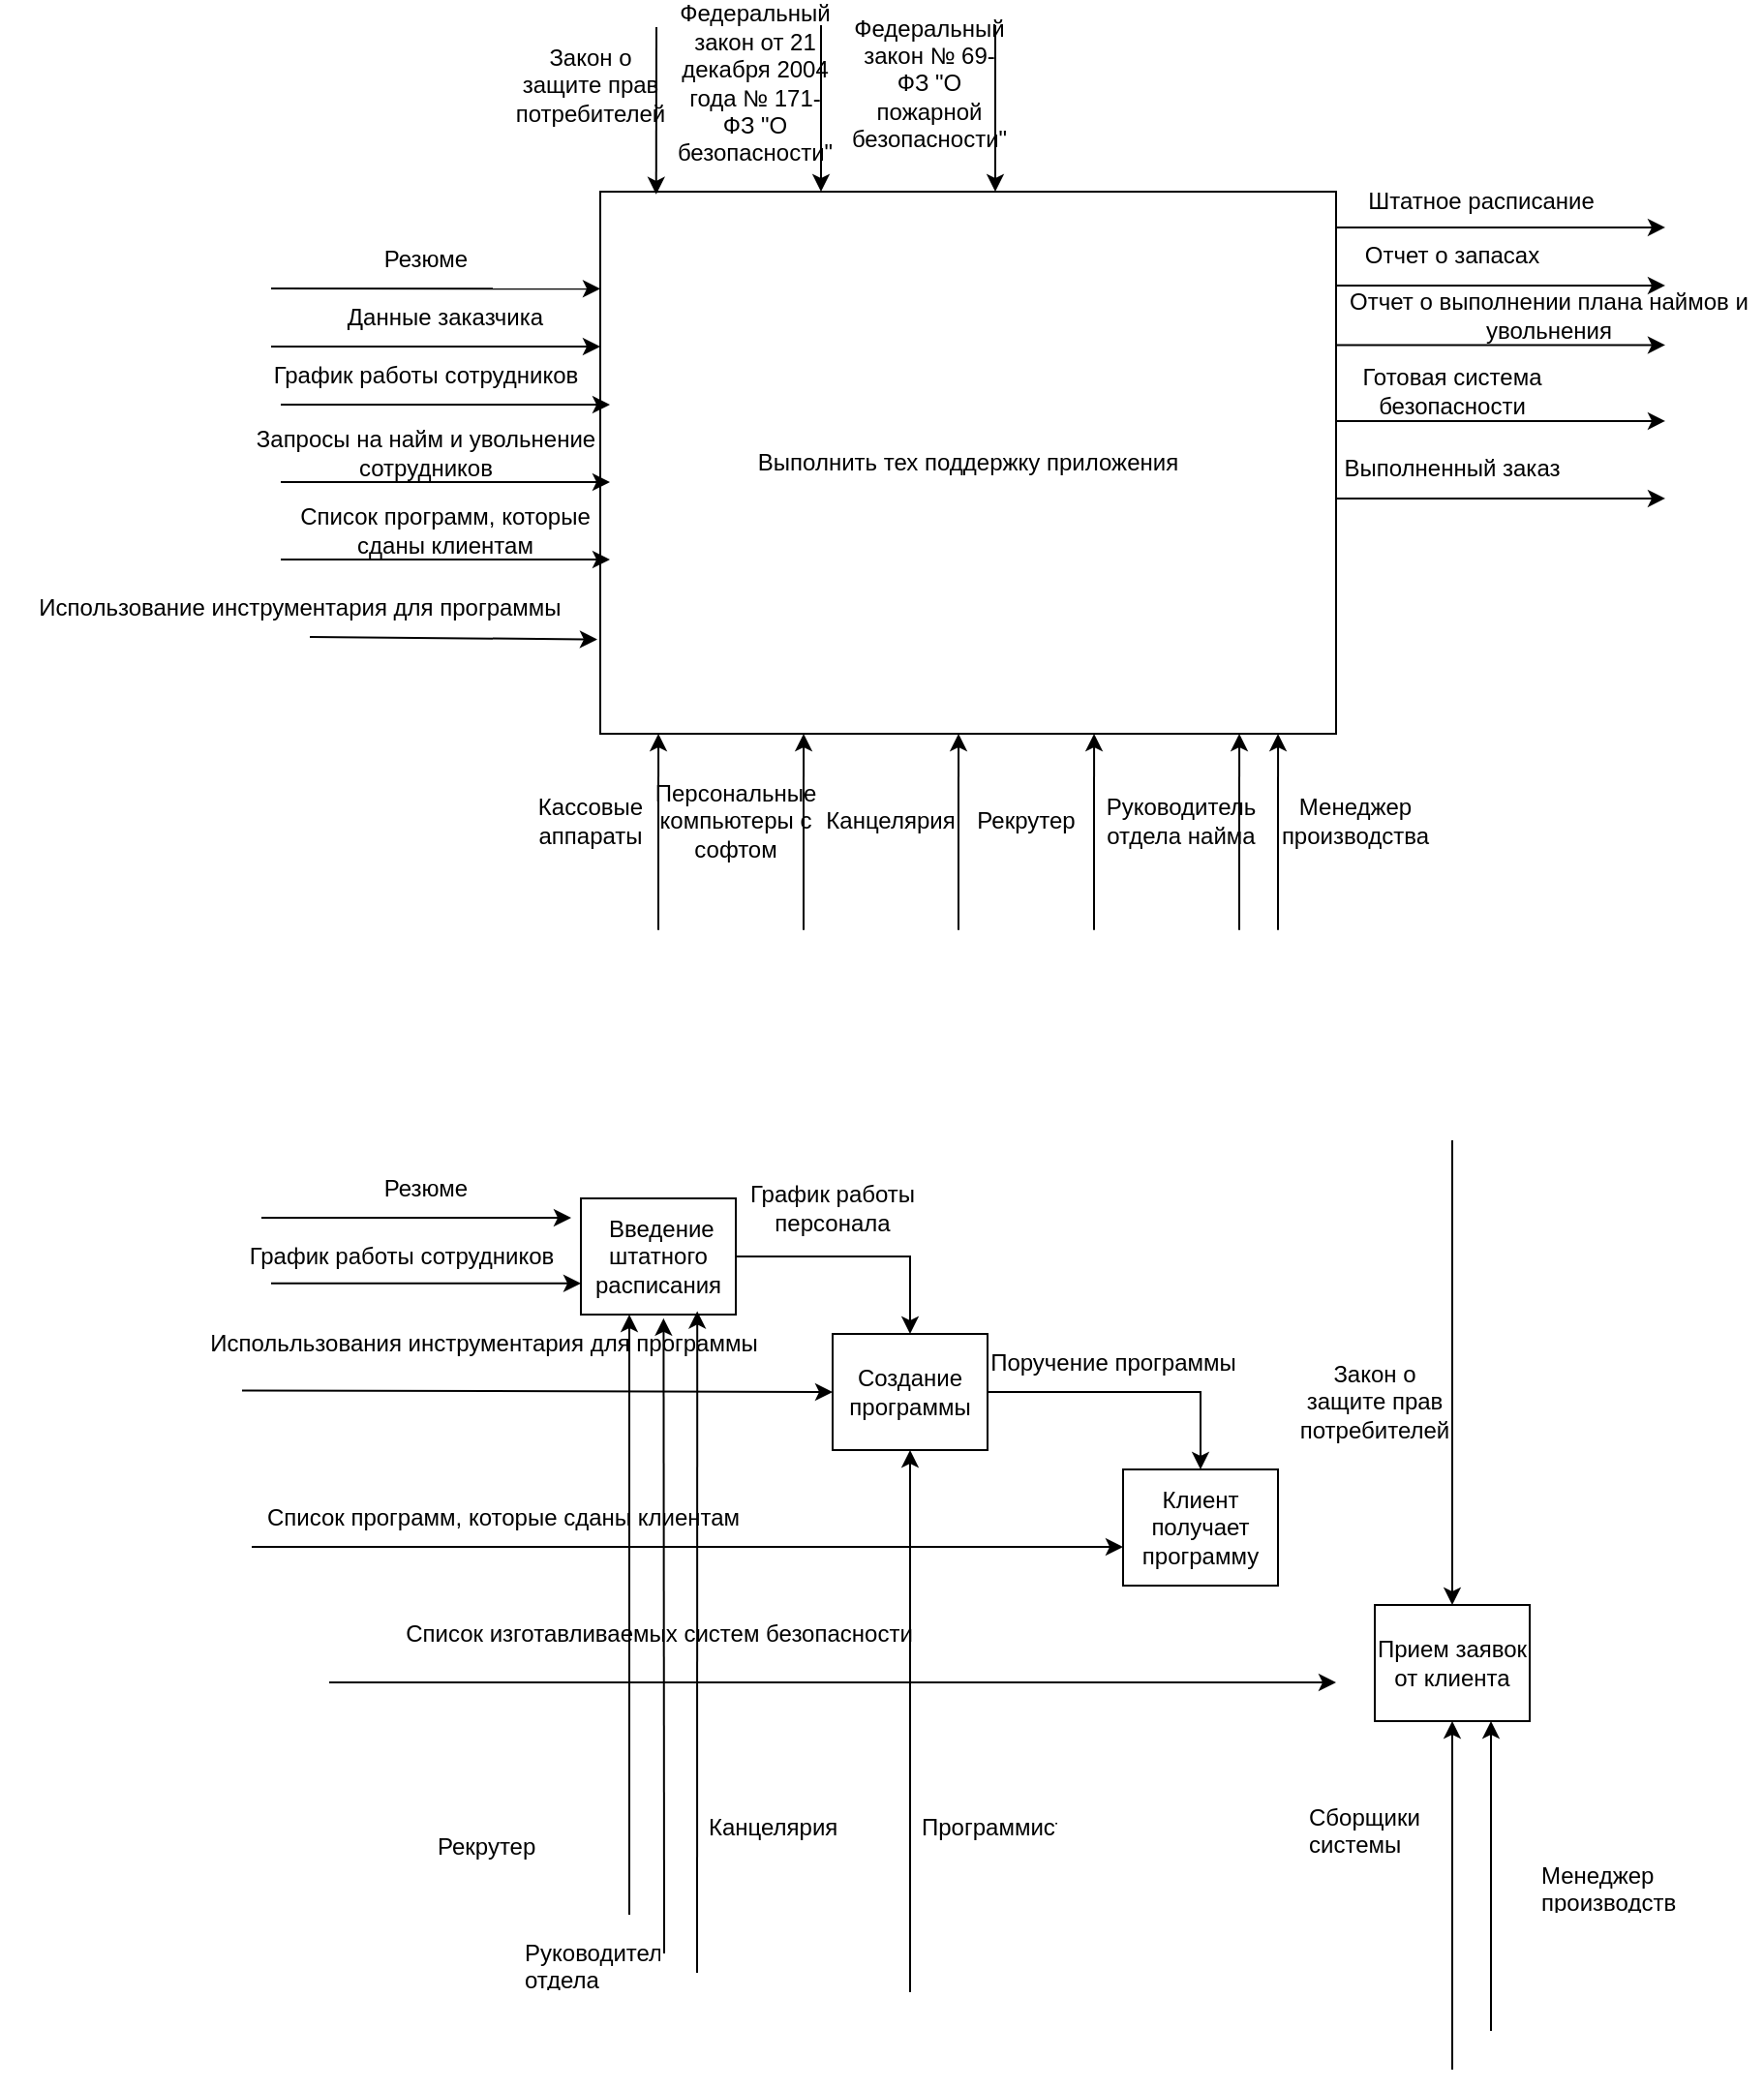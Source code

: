 <mxfile version="25.0.3">
  <diagram name="Страница — 1" id="GYlftogd8RWcX7cuBhf7">
    <mxGraphModel dx="1167" dy="1238" grid="1" gridSize="10" guides="1" tooltips="1" connect="1" arrows="1" fold="1" page="1" pageScale="1" pageWidth="2339" pageHeight="3300" math="0" shadow="0">
      <root>
        <mxCell id="0" />
        <mxCell id="1" parent="0" />
        <mxCell id="zGSG1q1wgHWk56YbzfQJ-1" value="Выполнить тех поддержку приложения" style="rounded=0;whiteSpace=wrap;html=1;" vertex="1" parent="1">
          <mxGeometry x="470" y="190" width="380" height="280" as="geometry" />
        </mxCell>
        <mxCell id="zGSG1q1wgHWk56YbzfQJ-2" value="" style="endArrow=classic;html=1;rounded=0;entryX=0;entryY=0.179;entryDx=0;entryDy=0;entryPerimeter=0;" edge="1" parent="1" target="zGSG1q1wgHWk56YbzfQJ-1">
          <mxGeometry width="50" height="50" relative="1" as="geometry">
            <mxPoint x="300" y="240" as="sourcePoint" />
            <mxPoint x="350" y="280" as="targetPoint" />
          </mxGeometry>
        </mxCell>
        <mxCell id="zGSG1q1wgHWk56YbzfQJ-3" value="Резюме" style="text;html=1;align=center;verticalAlign=middle;whiteSpace=wrap;rounded=0;" vertex="1" parent="1">
          <mxGeometry x="350" y="210" width="60" height="30" as="geometry" />
        </mxCell>
        <mxCell id="zGSG1q1wgHWk56YbzfQJ-4" value="Данные заказчика" style="text;html=1;align=center;verticalAlign=middle;whiteSpace=wrap;rounded=0;" vertex="1" parent="1">
          <mxGeometry x="330" y="240" width="120" height="30" as="geometry" />
        </mxCell>
        <mxCell id="zGSG1q1wgHWk56YbzfQJ-5" value="" style="endArrow=classic;html=1;rounded=0;entryX=0;entryY=0.179;entryDx=0;entryDy=0;entryPerimeter=0;" edge="1" parent="1">
          <mxGeometry width="50" height="50" relative="1" as="geometry">
            <mxPoint x="300" y="270" as="sourcePoint" />
            <mxPoint x="470" y="270" as="targetPoint" />
          </mxGeometry>
        </mxCell>
        <mxCell id="zGSG1q1wgHWk56YbzfQJ-6" value="График работы сотрудников" style="text;html=1;align=center;verticalAlign=middle;whiteSpace=wrap;rounded=0;" vertex="1" parent="1">
          <mxGeometry x="300" y="270" width="160" height="30" as="geometry" />
        </mxCell>
        <mxCell id="zGSG1q1wgHWk56YbzfQJ-7" value="" style="endArrow=classic;html=1;rounded=0;entryX=0;entryY=0.179;entryDx=0;entryDy=0;entryPerimeter=0;" edge="1" parent="1">
          <mxGeometry width="50" height="50" relative="1" as="geometry">
            <mxPoint x="305" y="300" as="sourcePoint" />
            <mxPoint x="475" y="300" as="targetPoint" />
          </mxGeometry>
        </mxCell>
        <mxCell id="zGSG1q1wgHWk56YbzfQJ-9" value="" style="endArrow=classic;html=1;rounded=0;entryX=0;entryY=0.179;entryDx=0;entryDy=0;entryPerimeter=0;" edge="1" parent="1">
          <mxGeometry width="50" height="50" relative="1" as="geometry">
            <mxPoint x="305" y="340" as="sourcePoint" />
            <mxPoint x="475" y="340" as="targetPoint" />
          </mxGeometry>
        </mxCell>
        <mxCell id="zGSG1q1wgHWk56YbzfQJ-10" value="Запросы на найм и увольнение сотрудников" style="text;html=1;align=center;verticalAlign=middle;whiteSpace=wrap;rounded=0;" vertex="1" parent="1">
          <mxGeometry x="265" y="310" width="230" height="30" as="geometry" />
        </mxCell>
        <mxCell id="zGSG1q1wgHWk56YbzfQJ-14" value="" style="endArrow=classic;html=1;rounded=0;entryX=0;entryY=0.179;entryDx=0;entryDy=0;entryPerimeter=0;" edge="1" parent="1">
          <mxGeometry width="50" height="50" relative="1" as="geometry">
            <mxPoint x="305" y="380" as="sourcePoint" />
            <mxPoint x="475" y="380" as="targetPoint" />
          </mxGeometry>
        </mxCell>
        <mxCell id="zGSG1q1wgHWk56YbzfQJ-15" value="Список программ, которые сданы клиентам" style="text;html=1;align=center;verticalAlign=middle;whiteSpace=wrap;rounded=0;" vertex="1" parent="1">
          <mxGeometry x="295" y="350" width="190" height="30" as="geometry" />
        </mxCell>
        <mxCell id="zGSG1q1wgHWk56YbzfQJ-16" value="" style="endArrow=classic;html=1;rounded=0;entryX=0.076;entryY=0.005;entryDx=0;entryDy=0;entryPerimeter=0;" edge="1" parent="1" target="zGSG1q1wgHWk56YbzfQJ-1">
          <mxGeometry width="50" height="50" relative="1" as="geometry">
            <mxPoint x="499" y="105" as="sourcePoint" />
            <mxPoint x="542.94" y="168.6" as="targetPoint" />
          </mxGeometry>
        </mxCell>
        <mxCell id="zGSG1q1wgHWk56YbzfQJ-17" value="Закон о защите прав потребителей" style="text;html=1;align=center;verticalAlign=middle;whiteSpace=wrap;rounded=0;" vertex="1" parent="1">
          <mxGeometry x="435" y="110" width="60" height="50" as="geometry" />
        </mxCell>
        <mxCell id="zGSG1q1wgHWk56YbzfQJ-18" value="" style="endArrow=classic;html=1;rounded=0;entryX=0.076;entryY=0.005;entryDx=0;entryDy=0;entryPerimeter=0;" edge="1" parent="1">
          <mxGeometry width="50" height="50" relative="1" as="geometry">
            <mxPoint x="584" y="104" as="sourcePoint" />
            <mxPoint x="584" y="190" as="targetPoint" />
          </mxGeometry>
        </mxCell>
        <mxCell id="zGSG1q1wgHWk56YbzfQJ-19" value="Федеральный закон от 21 декабря 2004 года № 171-ФЗ &quot;О безопасности&quot;" style="text;html=1;align=center;verticalAlign=middle;whiteSpace=wrap;rounded=0;" vertex="1" parent="1">
          <mxGeometry x="520" y="109" width="60" height="50" as="geometry" />
        </mxCell>
        <mxCell id="zGSG1q1wgHWk56YbzfQJ-20" value="" style="endArrow=classic;html=1;rounded=0;entryX=0.076;entryY=0.005;entryDx=0;entryDy=0;entryPerimeter=0;" edge="1" parent="1">
          <mxGeometry width="50" height="50" relative="1" as="geometry">
            <mxPoint x="674" y="104" as="sourcePoint" />
            <mxPoint x="674" y="190" as="targetPoint" />
          </mxGeometry>
        </mxCell>
        <mxCell id="zGSG1q1wgHWk56YbzfQJ-21" value="Федеральный закон № 69-ФЗ &quot;О пожарной безопасности&quot;" style="text;html=1;align=center;verticalAlign=middle;whiteSpace=wrap;rounded=0;" vertex="1" parent="1">
          <mxGeometry x="610" y="109" width="60" height="50" as="geometry" />
        </mxCell>
        <mxCell id="zGSG1q1wgHWk56YbzfQJ-22" value="" style="endArrow=classic;html=1;rounded=0;entryX=0.179;entryY=0.995;entryDx=0;entryDy=0;entryPerimeter=0;" edge="1" parent="1">
          <mxGeometry width="50" height="50" relative="1" as="geometry">
            <mxPoint x="500" y="571.4" as="sourcePoint" />
            <mxPoint x="500.02" y="470.0" as="targetPoint" />
          </mxGeometry>
        </mxCell>
        <mxCell id="zGSG1q1wgHWk56YbzfQJ-23" value="Кассовые аппараты" style="text;html=1;align=center;verticalAlign=middle;whiteSpace=wrap;rounded=0;" vertex="1" parent="1">
          <mxGeometry x="435" y="500" width="60" height="30" as="geometry" />
        </mxCell>
        <mxCell id="zGSG1q1wgHWk56YbzfQJ-24" value="" style="endArrow=classic;html=1;rounded=0;entryX=0.179;entryY=0.995;entryDx=0;entryDy=0;entryPerimeter=0;" edge="1" parent="1">
          <mxGeometry width="50" height="50" relative="1" as="geometry">
            <mxPoint x="575" y="571.4" as="sourcePoint" />
            <mxPoint x="575.02" y="470.0" as="targetPoint" />
          </mxGeometry>
        </mxCell>
        <mxCell id="zGSG1q1wgHWk56YbzfQJ-25" value="Персональные компьютеры с софтом" style="text;html=1;align=center;verticalAlign=middle;whiteSpace=wrap;rounded=0;" vertex="1" parent="1">
          <mxGeometry x="510" y="500" width="60" height="30" as="geometry" />
        </mxCell>
        <mxCell id="zGSG1q1wgHWk56YbzfQJ-26" value="" style="endArrow=classic;html=1;rounded=0;entryX=0.179;entryY=0.995;entryDx=0;entryDy=0;entryPerimeter=0;" edge="1" parent="1">
          <mxGeometry width="50" height="50" relative="1" as="geometry">
            <mxPoint x="655" y="571.4" as="sourcePoint" />
            <mxPoint x="655.02" y="470.0" as="targetPoint" />
          </mxGeometry>
        </mxCell>
        <mxCell id="zGSG1q1wgHWk56YbzfQJ-27" value="Канцелярия" style="text;html=1;align=center;verticalAlign=middle;whiteSpace=wrap;rounded=0;" vertex="1" parent="1">
          <mxGeometry x="590" y="500" width="60" height="30" as="geometry" />
        </mxCell>
        <mxCell id="zGSG1q1wgHWk56YbzfQJ-28" value="" style="endArrow=classic;html=1;rounded=0;entryX=0.179;entryY=0.995;entryDx=0;entryDy=0;entryPerimeter=0;" edge="1" parent="1">
          <mxGeometry width="50" height="50" relative="1" as="geometry">
            <mxPoint x="725" y="571.4" as="sourcePoint" />
            <mxPoint x="725.02" y="470.0" as="targetPoint" />
          </mxGeometry>
        </mxCell>
        <mxCell id="zGSG1q1wgHWk56YbzfQJ-29" value="Рекрутер" style="text;html=1;align=center;verticalAlign=middle;whiteSpace=wrap;rounded=0;" vertex="1" parent="1">
          <mxGeometry x="660" y="500" width="60" height="30" as="geometry" />
        </mxCell>
        <mxCell id="zGSG1q1wgHWk56YbzfQJ-30" value="" style="endArrow=classic;html=1;rounded=0;entryX=0.179;entryY=0.995;entryDx=0;entryDy=0;entryPerimeter=0;" edge="1" parent="1">
          <mxGeometry width="50" height="50" relative="1" as="geometry">
            <mxPoint x="800" y="571.4" as="sourcePoint" />
            <mxPoint x="800.02" y="470.0" as="targetPoint" />
          </mxGeometry>
        </mxCell>
        <mxCell id="zGSG1q1wgHWk56YbzfQJ-31" value="Руководитель отдела найма" style="text;html=1;align=center;verticalAlign=middle;whiteSpace=wrap;rounded=0;" vertex="1" parent="1">
          <mxGeometry x="740" y="500" width="60" height="30" as="geometry" />
        </mxCell>
        <mxCell id="zGSG1q1wgHWk56YbzfQJ-32" value="" style="endArrow=classic;html=1;rounded=0;entryX=0.179;entryY=0.995;entryDx=0;entryDy=0;entryPerimeter=0;" edge="1" parent="1">
          <mxGeometry width="50" height="50" relative="1" as="geometry">
            <mxPoint x="820" y="571.4" as="sourcePoint" />
            <mxPoint x="820.02" y="470.0" as="targetPoint" />
          </mxGeometry>
        </mxCell>
        <mxCell id="zGSG1q1wgHWk56YbzfQJ-33" value="Менеджер производства" style="text;html=1;align=center;verticalAlign=middle;whiteSpace=wrap;rounded=0;" vertex="1" parent="1">
          <mxGeometry x="830" y="500" width="60" height="30" as="geometry" />
        </mxCell>
        <mxCell id="zGSG1q1wgHWk56YbzfQJ-34" value="" style="endArrow=classic;html=1;rounded=0;entryX=0;entryY=0.179;entryDx=0;entryDy=0;entryPerimeter=0;" edge="1" parent="1">
          <mxGeometry width="50" height="50" relative="1" as="geometry">
            <mxPoint x="850" y="208.46" as="sourcePoint" />
            <mxPoint x="1020" y="208.46" as="targetPoint" />
          </mxGeometry>
        </mxCell>
        <mxCell id="zGSG1q1wgHWk56YbzfQJ-35" value="Штатное расписание" style="text;html=1;align=center;verticalAlign=middle;whiteSpace=wrap;rounded=0;" vertex="1" parent="1">
          <mxGeometry x="860" y="180" width="130" height="30" as="geometry" />
        </mxCell>
        <mxCell id="zGSG1q1wgHWk56YbzfQJ-36" value="Отчет о запасах" style="text;html=1;align=center;verticalAlign=middle;whiteSpace=wrap;rounded=0;" vertex="1" parent="1">
          <mxGeometry x="850" y="208.46" width="120" height="30" as="geometry" />
        </mxCell>
        <mxCell id="zGSG1q1wgHWk56YbzfQJ-37" value="" style="endArrow=classic;html=1;rounded=0;entryX=0;entryY=0.179;entryDx=0;entryDy=0;entryPerimeter=0;" edge="1" parent="1">
          <mxGeometry width="50" height="50" relative="1" as="geometry">
            <mxPoint x="850" y="238.46" as="sourcePoint" />
            <mxPoint x="1020" y="238.46" as="targetPoint" />
          </mxGeometry>
        </mxCell>
        <mxCell id="zGSG1q1wgHWk56YbzfQJ-38" value="Отчет о выполнении плана наймов и увольнения" style="text;html=1;align=center;verticalAlign=middle;whiteSpace=wrap;rounded=0;" vertex="1" parent="1">
          <mxGeometry x="850" y="239.23" width="220" height="30" as="geometry" />
        </mxCell>
        <mxCell id="zGSG1q1wgHWk56YbzfQJ-39" value="" style="endArrow=classic;html=1;rounded=0;entryX=0;entryY=0.179;entryDx=0;entryDy=0;entryPerimeter=0;" edge="1" parent="1">
          <mxGeometry width="50" height="50" relative="1" as="geometry">
            <mxPoint x="850" y="269.23" as="sourcePoint" />
            <mxPoint x="1020" y="269.23" as="targetPoint" />
          </mxGeometry>
        </mxCell>
        <mxCell id="zGSG1q1wgHWk56YbzfQJ-40" value="Готовая система безопасности" style="text;html=1;align=center;verticalAlign=middle;whiteSpace=wrap;rounded=0;" vertex="1" parent="1">
          <mxGeometry x="850" y="278.46" width="120" height="30" as="geometry" />
        </mxCell>
        <mxCell id="zGSG1q1wgHWk56YbzfQJ-41" value="" style="endArrow=classic;html=1;rounded=0;entryX=0;entryY=0.179;entryDx=0;entryDy=0;entryPerimeter=0;" edge="1" parent="1">
          <mxGeometry width="50" height="50" relative="1" as="geometry">
            <mxPoint x="850" y="308.46" as="sourcePoint" />
            <mxPoint x="1020" y="308.46" as="targetPoint" />
          </mxGeometry>
        </mxCell>
        <mxCell id="zGSG1q1wgHWk56YbzfQJ-43" value="Выполненный заказ" style="text;html=1;align=center;verticalAlign=middle;whiteSpace=wrap;rounded=0;" vertex="1" parent="1">
          <mxGeometry x="850" y="318.46" width="120" height="30" as="geometry" />
        </mxCell>
        <mxCell id="zGSG1q1wgHWk56YbzfQJ-44" value="" style="endArrow=classic;html=1;rounded=0;entryX=0;entryY=0.179;entryDx=0;entryDy=0;entryPerimeter=0;" edge="1" parent="1">
          <mxGeometry width="50" height="50" relative="1" as="geometry">
            <mxPoint x="850" y="348.46" as="sourcePoint" />
            <mxPoint x="1020" y="348.46" as="targetPoint" />
          </mxGeometry>
        </mxCell>
        <mxCell id="zGSG1q1wgHWk56YbzfQJ-84" value="&amp;nbsp;Введение штатного расписания" style="rounded=0;whiteSpace=wrap;html=1;" vertex="1" parent="1">
          <mxGeometry x="460" y="710" width="80" height="60" as="geometry" />
        </mxCell>
        <mxCell id="zGSG1q1wgHWk56YbzfQJ-85" value="Создание программы" style="rounded=0;whiteSpace=wrap;html=1;" vertex="1" parent="1">
          <mxGeometry x="590" y="780" width="80" height="60" as="geometry" />
        </mxCell>
        <mxCell id="zGSG1q1wgHWk56YbzfQJ-86" value="Клиент получает программу" style="rounded=0;whiteSpace=wrap;html=1;" vertex="1" parent="1">
          <mxGeometry x="740" y="850" width="80" height="60" as="geometry" />
        </mxCell>
        <mxCell id="zGSG1q1wgHWk56YbzfQJ-87" value="Прием заявок от клиента" style="rounded=0;whiteSpace=wrap;html=1;" vertex="1" parent="1">
          <mxGeometry x="870" y="920" width="80" height="60" as="geometry" />
        </mxCell>
        <mxCell id="zGSG1q1wgHWk56YbzfQJ-88" value="" style="endArrow=classic;html=1;rounded=0;entryX=0;entryY=0.5;entryDx=0;entryDy=0;" edge="1" parent="1">
          <mxGeometry width="50" height="50" relative="1" as="geometry">
            <mxPoint x="295" y="720" as="sourcePoint" />
            <mxPoint x="455" y="720" as="targetPoint" />
          </mxGeometry>
        </mxCell>
        <mxCell id="zGSG1q1wgHWk56YbzfQJ-89" value="Резюме" style="text;html=1;align=center;verticalAlign=middle;whiteSpace=wrap;rounded=0;" vertex="1" parent="1">
          <mxGeometry x="350" y="690" width="60" height="30" as="geometry" />
        </mxCell>
        <mxCell id="zGSG1q1wgHWk56YbzfQJ-90" value="" style="endArrow=classic;html=1;rounded=0;entryX=0;entryY=0.5;entryDx=0;entryDy=0;" edge="1" parent="1">
          <mxGeometry width="50" height="50" relative="1" as="geometry">
            <mxPoint x="300" y="753.89" as="sourcePoint" />
            <mxPoint x="460" y="753.89" as="targetPoint" />
          </mxGeometry>
        </mxCell>
        <mxCell id="zGSG1q1wgHWk56YbzfQJ-91" value="График работы сотрудников" style="text;html=1;align=center;verticalAlign=middle;whiteSpace=wrap;rounded=0;" vertex="1" parent="1">
          <mxGeometry x="285" y="725" width="165" height="30" as="geometry" />
        </mxCell>
        <mxCell id="zGSG1q1wgHWk56YbzfQJ-92" value="" style="endArrow=classic;html=1;rounded=0;entryX=-0.004;entryY=0.826;entryDx=0;entryDy=0;entryPerimeter=0;" edge="1" parent="1" target="zGSG1q1wgHWk56YbzfQJ-1">
          <mxGeometry width="50" height="50" relative="1" as="geometry">
            <mxPoint x="320" y="420" as="sourcePoint" />
            <mxPoint x="660" y="610" as="targetPoint" />
          </mxGeometry>
        </mxCell>
        <mxCell id="zGSG1q1wgHWk56YbzfQJ-93" value="Использование инструментария для программы" style="text;html=1;align=center;verticalAlign=middle;whiteSpace=wrap;rounded=0;" vertex="1" parent="1">
          <mxGeometry x="160" y="390" width="310" height="30" as="geometry" />
        </mxCell>
        <mxCell id="zGSG1q1wgHWk56YbzfQJ-94" value="" style="endArrow=classic;html=1;rounded=0;entryX=0;entryY=0.5;entryDx=0;entryDy=0;" edge="1" parent="1" target="zGSG1q1wgHWk56YbzfQJ-85">
          <mxGeometry width="50" height="50" relative="1" as="geometry">
            <mxPoint x="285" y="809.23" as="sourcePoint" />
            <mxPoint x="565" y="809.23" as="targetPoint" />
          </mxGeometry>
        </mxCell>
        <mxCell id="zGSG1q1wgHWk56YbzfQJ-95" value="Испольльзования инструментария для программы" style="text;html=1;align=center;verticalAlign=middle;whiteSpace=wrap;rounded=0;" vertex="1" parent="1">
          <mxGeometry x="260" y="770" width="300" height="30" as="geometry" />
        </mxCell>
        <mxCell id="zGSG1q1wgHWk56YbzfQJ-96" value="" style="endArrow=classic;html=1;rounded=0;exitX=1;exitY=0.5;exitDx=0;exitDy=0;entryX=0.5;entryY=0;entryDx=0;entryDy=0;" edge="1" parent="1" source="zGSG1q1wgHWk56YbzfQJ-84" target="zGSG1q1wgHWk56YbzfQJ-85">
          <mxGeometry width="50" height="50" relative="1" as="geometry">
            <mxPoint x="700" y="690" as="sourcePoint" />
            <mxPoint x="750" y="640" as="targetPoint" />
            <Array as="points">
              <mxPoint x="630" y="740" />
            </Array>
          </mxGeometry>
        </mxCell>
        <mxCell id="zGSG1q1wgHWk56YbzfQJ-97" value="График работы персонала" style="text;html=1;align=center;verticalAlign=middle;whiteSpace=wrap;rounded=0;" vertex="1" parent="1">
          <mxGeometry x="530" y="700" width="120" height="30" as="geometry" />
        </mxCell>
        <mxCell id="zGSG1q1wgHWk56YbzfQJ-98" value="" style="endArrow=classic;html=1;rounded=0;entryX=0;entryY=0.75;entryDx=0;entryDy=0;" edge="1" parent="1">
          <mxGeometry width="50" height="50" relative="1" as="geometry">
            <mxPoint x="290" y="890" as="sourcePoint" />
            <mxPoint x="740" y="890.0" as="targetPoint" />
          </mxGeometry>
        </mxCell>
        <mxCell id="zGSG1q1wgHWk56YbzfQJ-99" value="Список программ, которые сданы клиентам" style="text;html=1;align=center;verticalAlign=middle;whiteSpace=wrap;rounded=0;" vertex="1" parent="1">
          <mxGeometry x="280" y="860" width="280" height="30" as="geometry" />
        </mxCell>
        <mxCell id="zGSG1q1wgHWk56YbzfQJ-100" value="" style="endArrow=classic;html=1;rounded=0;exitX=1;exitY=0.5;exitDx=0;exitDy=0;entryX=0.5;entryY=0;entryDx=0;entryDy=0;" edge="1" parent="1" source="zGSG1q1wgHWk56YbzfQJ-85" target="zGSG1q1wgHWk56YbzfQJ-86">
          <mxGeometry width="50" height="50" relative="1" as="geometry">
            <mxPoint x="720" y="790" as="sourcePoint" />
            <mxPoint x="770" y="740" as="targetPoint" />
            <Array as="points">
              <mxPoint x="780" y="810" />
            </Array>
          </mxGeometry>
        </mxCell>
        <mxCell id="zGSG1q1wgHWk56YbzfQJ-102" value="Поручение программы" style="text;html=1;align=center;verticalAlign=middle;whiteSpace=wrap;rounded=0;" vertex="1" parent="1">
          <mxGeometry x="670" y="780" width="130" height="30" as="geometry" />
        </mxCell>
        <mxCell id="zGSG1q1wgHWk56YbzfQJ-103" value="" style="endArrow=classic;html=1;rounded=0;" edge="1" parent="1">
          <mxGeometry width="50" height="50" relative="1" as="geometry">
            <mxPoint x="330" y="960" as="sourcePoint" />
            <mxPoint x="850" y="960" as="targetPoint" />
          </mxGeometry>
        </mxCell>
        <mxCell id="zGSG1q1wgHWk56YbzfQJ-104" value="Список изготавливаемых систем безопасности" style="text;html=1;align=center;verticalAlign=middle;whiteSpace=wrap;rounded=0;" vertex="1" parent="1">
          <mxGeometry x="357.5" y="920" width="285" height="30" as="geometry" />
        </mxCell>
        <mxCell id="zGSG1q1wgHWk56YbzfQJ-105" value="" style="endArrow=classic;html=1;rounded=0;entryX=0.5;entryY=0;entryDx=0;entryDy=0;" edge="1" parent="1" target="zGSG1q1wgHWk56YbzfQJ-87">
          <mxGeometry width="50" height="50" relative="1" as="geometry">
            <mxPoint x="910" y="680" as="sourcePoint" />
            <mxPoint x="1055" y="880" as="targetPoint" />
          </mxGeometry>
        </mxCell>
        <mxCell id="zGSG1q1wgHWk56YbzfQJ-106" value="Закон о защите прав потребителей" style="text;html=1;align=center;verticalAlign=middle;whiteSpace=wrap;rounded=0;" vertex="1" parent="1">
          <mxGeometry x="840" y="800" width="60" height="30" as="geometry" />
        </mxCell>
        <mxCell id="zGSG1q1wgHWk56YbzfQJ-107" value="" style="endArrow=classic;html=1;rounded=0;entryX=0.809;entryY=0.064;entryDx=0;entryDy=0;entryPerimeter=0;" edge="1" parent="1" target="zGSG1q1wgHWk56YbzfQJ-95">
          <mxGeometry width="50" height="50" relative="1" as="geometry">
            <mxPoint x="503" y="1100" as="sourcePoint" />
            <mxPoint x="690" y="730" as="targetPoint" />
          </mxGeometry>
        </mxCell>
        <mxCell id="zGSG1q1wgHWk56YbzfQJ-108" value="Руководитель отдела" style="text;strokeColor=none;fillColor=none;align=left;verticalAlign=middle;spacingLeft=4;spacingRight=4;overflow=hidden;points=[[0,0.5],[1,0.5]];portConstraint=eastwest;rotatable=0;whiteSpace=wrap;html=1;" vertex="1" parent="1">
          <mxGeometry x="425" y="1090" width="80" height="30" as="geometry" />
        </mxCell>
        <mxCell id="zGSG1q1wgHWk56YbzfQJ-109" value="" style="endArrow=classic;html=1;rounded=0;entryX=0.75;entryY=0;entryDx=0;entryDy=0;" edge="1" parent="1" target="zGSG1q1wgHWk56YbzfQJ-95">
          <mxGeometry width="50" height="50" relative="1" as="geometry">
            <mxPoint x="485" y="1080" as="sourcePoint" />
            <mxPoint x="690" y="730" as="targetPoint" />
          </mxGeometry>
        </mxCell>
        <mxCell id="zGSG1q1wgHWk56YbzfQJ-110" value="Рекрутер" style="text;strokeColor=none;fillColor=none;align=left;verticalAlign=middle;spacingLeft=4;spacingRight=4;overflow=hidden;points=[[0,0.5],[1,0.5]];portConstraint=eastwest;rotatable=0;whiteSpace=wrap;html=1;" vertex="1" parent="1">
          <mxGeometry x="380" y="1030" width="80" height="30" as="geometry" />
        </mxCell>
        <mxCell id="zGSG1q1wgHWk56YbzfQJ-113" value="" style="endArrow=classic;html=1;rounded=0;entryX=0.5;entryY=1;entryDx=0;entryDy=0;" edge="1" parent="1" target="zGSG1q1wgHWk56YbzfQJ-87">
          <mxGeometry width="50" height="50" relative="1" as="geometry">
            <mxPoint x="910" y="1160" as="sourcePoint" />
            <mxPoint x="850" y="800" as="targetPoint" />
          </mxGeometry>
        </mxCell>
        <mxCell id="zGSG1q1wgHWk56YbzfQJ-114" value="Сборщики системы" style="text;strokeColor=none;fillColor=none;align=left;verticalAlign=middle;spacingLeft=4;spacingRight=4;overflow=hidden;points=[[0,0.5],[1,0.5]];portConstraint=eastwest;rotatable=0;whiteSpace=wrap;html=1;" vertex="1" parent="1">
          <mxGeometry x="830" y="1020" width="80" height="30" as="geometry" />
        </mxCell>
        <mxCell id="zGSG1q1wgHWk56YbzfQJ-115" value="" style="endArrow=classic;html=1;rounded=0;entryX=0.5;entryY=1;entryDx=0;entryDy=0;" edge="1" parent="1" target="zGSG1q1wgHWk56YbzfQJ-85">
          <mxGeometry width="50" height="50" relative="1" as="geometry">
            <mxPoint x="630" y="1120" as="sourcePoint" />
            <mxPoint x="840" y="720" as="targetPoint" />
          </mxGeometry>
        </mxCell>
        <mxCell id="zGSG1q1wgHWk56YbzfQJ-116" value="Программистт" style="text;strokeColor=none;fillColor=none;align=left;verticalAlign=middle;spacingLeft=4;spacingRight=4;overflow=hidden;points=[[0,0.5],[1,0.5]];portConstraint=eastwest;rotatable=0;whiteSpace=wrap;html=1;" vertex="1" parent="1">
          <mxGeometry x="630" y="1020" width="80" height="30" as="geometry" />
        </mxCell>
        <mxCell id="zGSG1q1wgHWk56YbzfQJ-117" value="" style="endArrow=classic;html=1;rounded=0;entryX=0.867;entryY=-0.059;entryDx=0;entryDy=0;entryPerimeter=0;" edge="1" parent="1" target="zGSG1q1wgHWk56YbzfQJ-95">
          <mxGeometry width="50" height="50" relative="1" as="geometry">
            <mxPoint x="520" y="1110" as="sourcePoint" />
            <mxPoint x="840" y="720" as="targetPoint" />
          </mxGeometry>
        </mxCell>
        <mxCell id="zGSG1q1wgHWk56YbzfQJ-118" value="Канцелярия" style="text;strokeColor=none;fillColor=none;align=left;verticalAlign=middle;spacingLeft=4;spacingRight=4;overflow=hidden;points=[[0,0.5],[1,0.5]];portConstraint=eastwest;rotatable=0;whiteSpace=wrap;html=1;" vertex="1" parent="1">
          <mxGeometry x="520" y="1020" width="80" height="30" as="geometry" />
        </mxCell>
        <mxCell id="zGSG1q1wgHWk56YbzfQJ-119" value="" style="endArrow=classic;html=1;rounded=0;entryX=1;entryY=1;entryDx=0;entryDy=0;" edge="1" parent="1">
          <mxGeometry width="50" height="50" relative="1" as="geometry">
            <mxPoint x="930" y="1140" as="sourcePoint" />
            <mxPoint x="930" y="980" as="targetPoint" />
          </mxGeometry>
        </mxCell>
        <mxCell id="zGSG1q1wgHWk56YbzfQJ-120" value="Менеджер производства" style="text;strokeColor=none;fillColor=none;align=left;verticalAlign=middle;spacingLeft=4;spacingRight=4;overflow=hidden;points=[[0,0.5],[1,0.5]];portConstraint=eastwest;rotatable=0;whiteSpace=wrap;html=1;" vertex="1" parent="1">
          <mxGeometry x="950" y="1050" width="80" height="30" as="geometry" />
        </mxCell>
      </root>
    </mxGraphModel>
  </diagram>
</mxfile>
